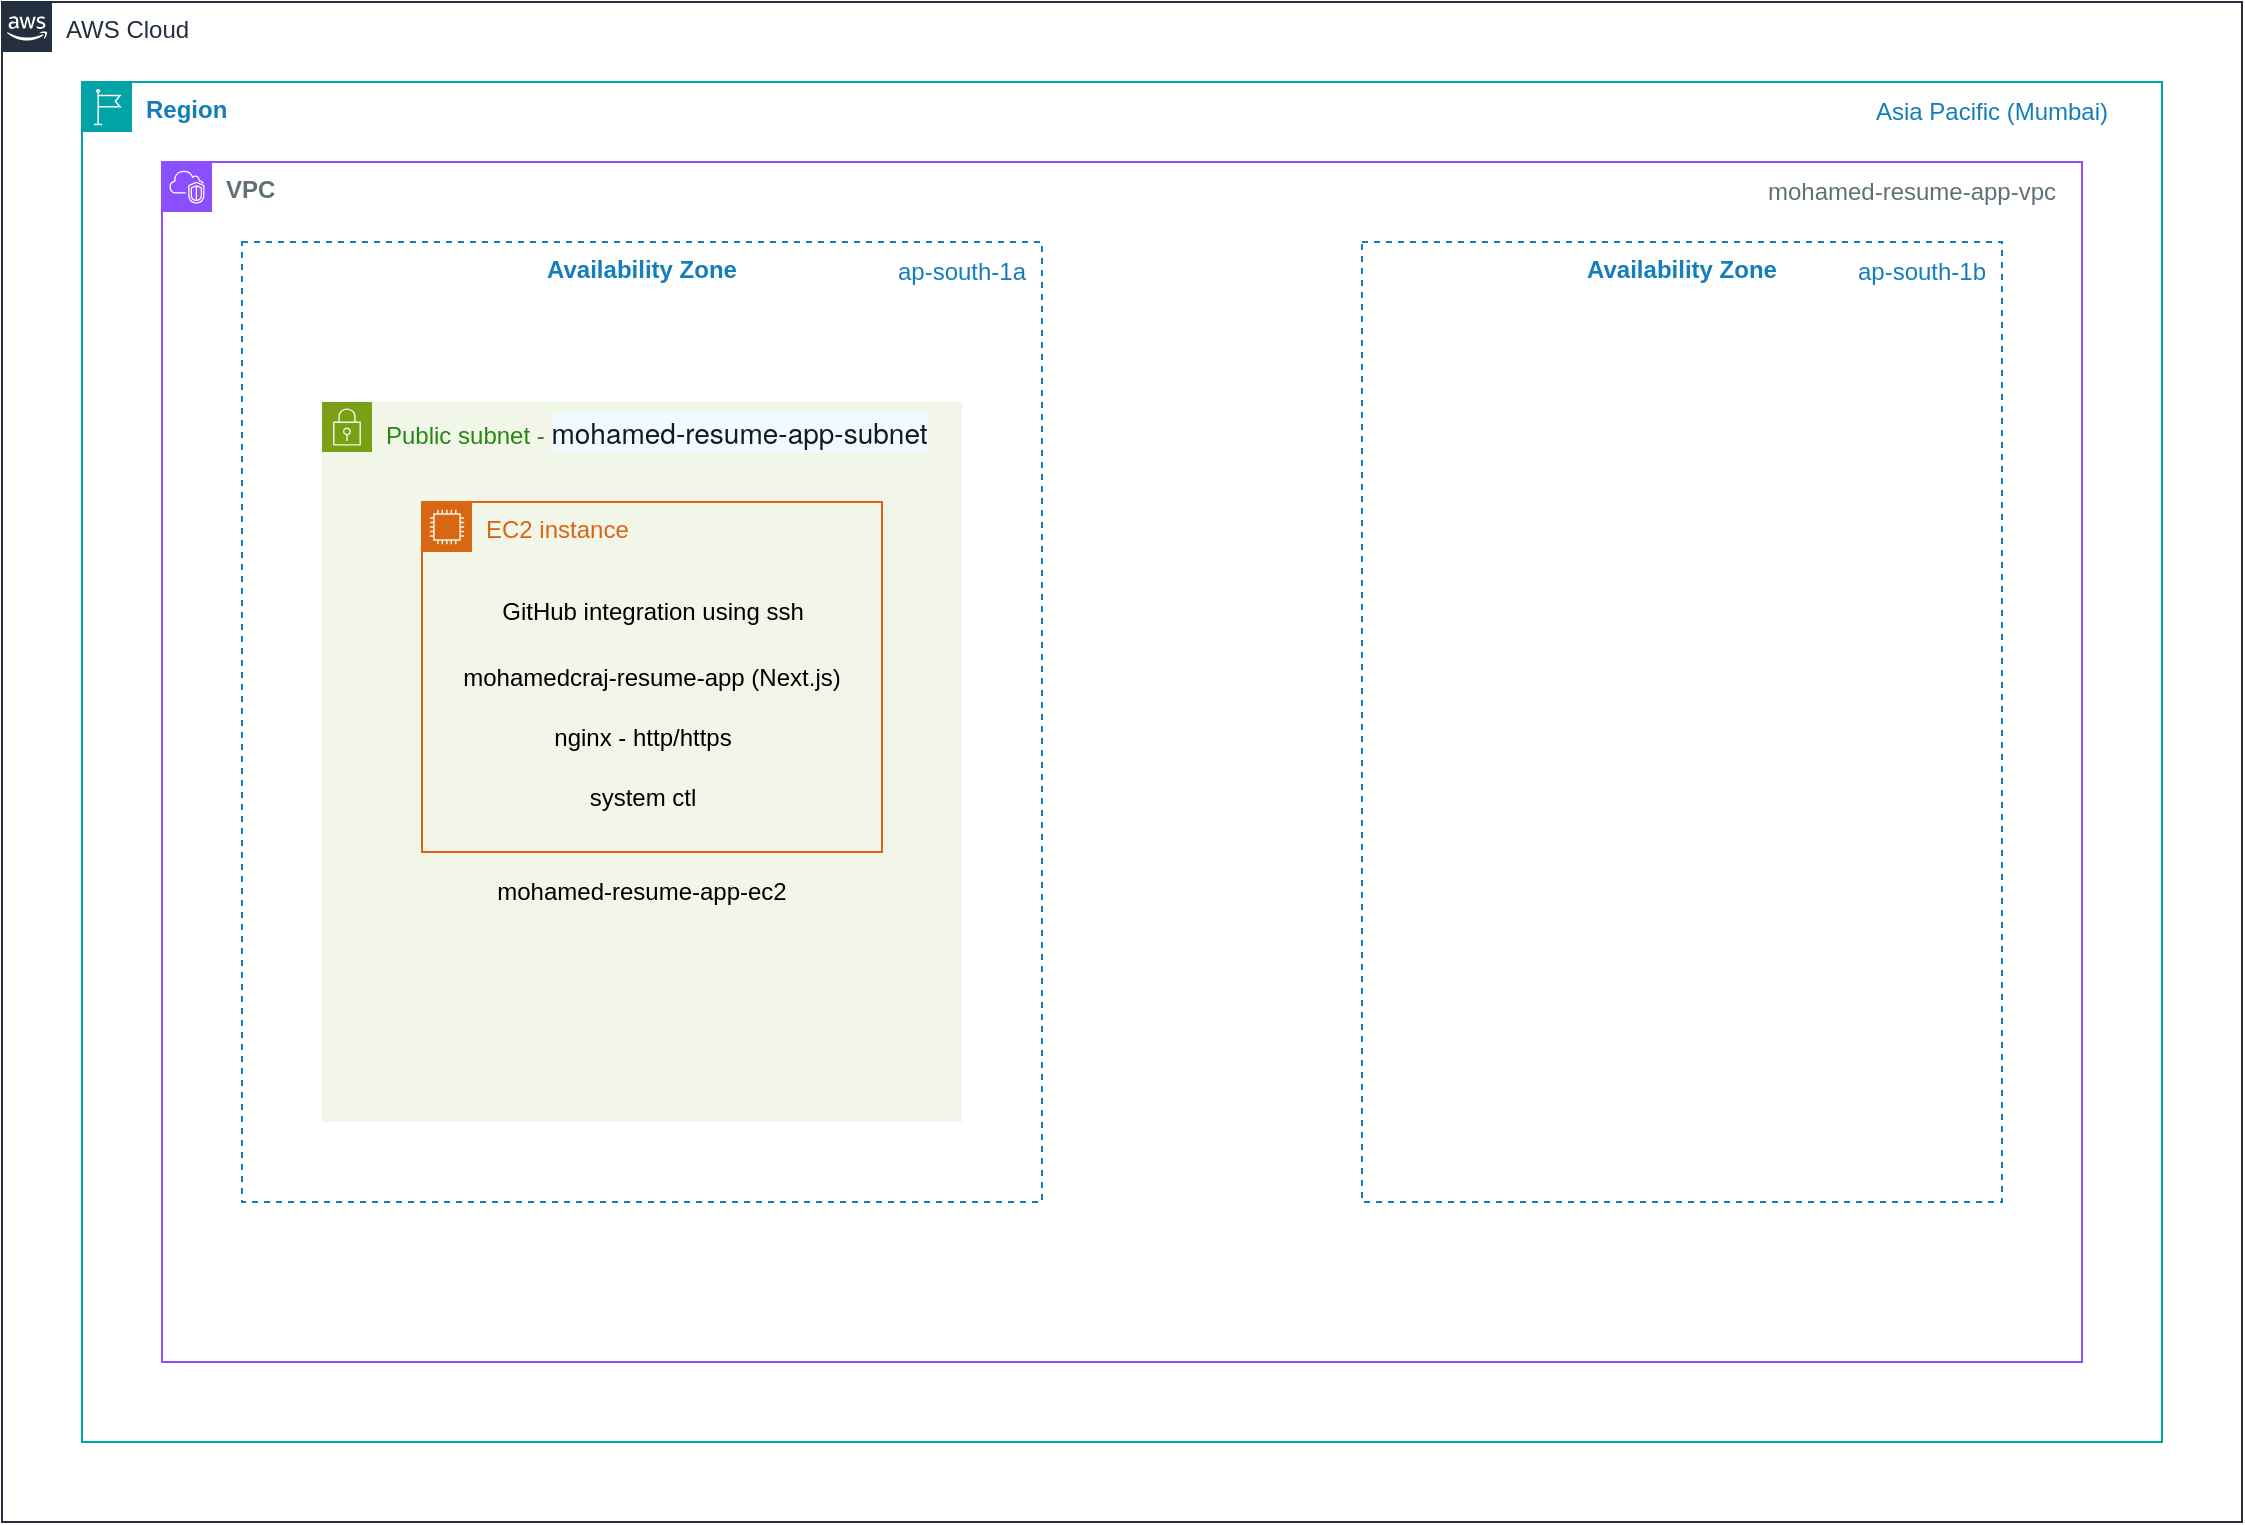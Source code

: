 <mxfile version="24.8.0">
  <diagram name="Page-1" id="13-ynUv5Vi8niWrXXFms">
    <mxGraphModel dx="1570" dy="1033" grid="1" gridSize="10" guides="1" tooltips="1" connect="1" arrows="1" fold="1" page="1" pageScale="1" pageWidth="1169" pageHeight="827" math="0" shadow="0">
      <root>
        <mxCell id="0" />
        <mxCell id="1" parent="0" />
        <mxCell id="L4TfTG_HE_Cz_6SOouko-1" value="&lt;b&gt;Region&lt;/b&gt;" style="points=[[0,0],[0.25,0],[0.5,0],[0.75,0],[1,0],[1,0.25],[1,0.5],[1,0.75],[1,1],[0.75,1],[0.5,1],[0.25,1],[0,1],[0,0.75],[0,0.5],[0,0.25]];outlineConnect=0;gradientColor=none;html=1;whiteSpace=wrap;fontSize=12;fontStyle=0;container=1;pointerEvents=0;collapsible=0;recursiveResize=0;shape=mxgraph.aws4.group;grIcon=mxgraph.aws4.group_region;strokeColor=#00A4A6;fillColor=none;verticalAlign=top;align=left;spacingLeft=30;fontColor=#147EBA;" parent="1" vertex="1">
          <mxGeometry x="80" y="80" width="1040" height="680" as="geometry" />
        </mxCell>
        <mxCell id="L4TfTG_HE_Cz_6SOouko-4" value="AWS Cloud" style="points=[[0,0],[0.25,0],[0.5,0],[0.75,0],[1,0],[1,0.25],[1,0.5],[1,0.75],[1,1],[0.75,1],[0.5,1],[0.25,1],[0,1],[0,0.75],[0,0.5],[0,0.25]];outlineConnect=0;gradientColor=none;html=1;whiteSpace=wrap;fontSize=12;fontStyle=0;container=1;pointerEvents=0;collapsible=0;recursiveResize=0;shape=mxgraph.aws4.group;grIcon=mxgraph.aws4.group_aws_cloud_alt;strokeColor=#232F3E;fillColor=none;verticalAlign=top;align=left;spacingLeft=30;fontColor=#232F3E;dashed=0;" parent="1" vertex="1">
          <mxGeometry x="40" y="40" width="1120" height="760" as="geometry" />
        </mxCell>
        <mxCell id="x8ulssIdyP4FOZrkm7Mt-1" value="&lt;span style=&quot;caret-color: rgb(20, 126, 186); color: rgb(20, 126, 186); text-align: left;&quot;&gt;Asia Pacific (Mumbai)&lt;/span&gt;" style="text;html=1;align=center;verticalAlign=middle;whiteSpace=wrap;rounded=0;" vertex="1" parent="L4TfTG_HE_Cz_6SOouko-4">
          <mxGeometry x="930" y="40" width="130" height="30" as="geometry" />
        </mxCell>
        <mxCell id="L4TfTG_HE_Cz_6SOouko-7" value="&lt;font color=&quot;#607175&quot;&gt;&lt;b&gt;VPC&lt;/b&gt;&lt;/font&gt;" style="points=[[0,0],[0.25,0],[0.5,0],[0.75,0],[1,0],[1,0.25],[1,0.5],[1,0.75],[1,1],[0.75,1],[0.5,1],[0.25,1],[0,1],[0,0.75],[0,0.5],[0,0.25]];outlineConnect=0;gradientColor=none;html=1;whiteSpace=wrap;fontSize=12;fontStyle=0;container=1;pointerEvents=0;collapsible=0;recursiveResize=0;shape=mxgraph.aws4.group;grIcon=mxgraph.aws4.group_vpc2;strokeColor=#8C4FFF;fillColor=none;verticalAlign=top;align=left;spacingLeft=30;fontColor=#AAB7B8;dashed=0;" parent="1" vertex="1">
          <mxGeometry x="120" y="120" width="960" height="600" as="geometry" />
        </mxCell>
        <mxCell id="L4TfTG_HE_Cz_6SOouko-2" value="&lt;b&gt;Availability Zone&lt;/b&gt;" style="fillColor=none;strokeColor=#147EBA;dashed=1;verticalAlign=top;fontStyle=0;fontColor=#147EBA;whiteSpace=wrap;html=1;" parent="L4TfTG_HE_Cz_6SOouko-7" vertex="1">
          <mxGeometry x="40" y="40" width="400" height="480" as="geometry" />
        </mxCell>
        <mxCell id="L4TfTG_HE_Cz_6SOouko-5" value="&lt;b&gt;Availability Zone&lt;/b&gt;" style="fillColor=none;strokeColor=#147EBA;dashed=1;verticalAlign=top;fontStyle=0;fontColor=#147EBA;whiteSpace=wrap;html=1;" parent="L4TfTG_HE_Cz_6SOouko-7" vertex="1">
          <mxGeometry x="600" y="40" width="320" height="480" as="geometry" />
        </mxCell>
        <mxCell id="2Y4jXMCBEfJ4xLDZcFPG-1" value="Public subnet -&amp;nbsp;&lt;span style=&quot;white-space: nowrap; caret-color: rgb(22, 25, 31); color: rgb(22, 25, 31); font-family: &amp;quot;Amazon Ember&amp;quot;, &amp;quot;Helvetica Neue&amp;quot;, Roboto, Arial, sans-serif; font-size: 14px; background-color: rgb(241, 250, 255);&quot;&gt;mohamed-resume-app-subnet&lt;/span&gt;" style="points=[[0,0],[0.25,0],[0.5,0],[0.75,0],[1,0],[1,0.25],[1,0.5],[1,0.75],[1,1],[0.75,1],[0.5,1],[0.25,1],[0,1],[0,0.75],[0,0.5],[0,0.25]];outlineConnect=0;gradientColor=none;html=1;whiteSpace=wrap;fontSize=12;fontStyle=0;container=1;pointerEvents=0;collapsible=0;recursiveResize=0;shape=mxgraph.aws4.group;grIcon=mxgraph.aws4.group_security_group;grStroke=0;strokeColor=#7AA116;fillColor=#F2F6E8;verticalAlign=top;align=left;spacingLeft=30;fontColor=#248814;dashed=0;" parent="L4TfTG_HE_Cz_6SOouko-7" vertex="1">
          <mxGeometry x="80" y="120" width="320" height="360" as="geometry" />
        </mxCell>
        <mxCell id="2Y4jXMCBEfJ4xLDZcFPG-4" value="mohamed-resume-app-ec2" style="text;html=1;align=center;verticalAlign=middle;whiteSpace=wrap;rounded=0;" parent="2Y4jXMCBEfJ4xLDZcFPG-1" vertex="1">
          <mxGeometry x="70" y="230" width="180" height="30" as="geometry" />
        </mxCell>
        <mxCell id="x8ulssIdyP4FOZrkm7Mt-2" value="&lt;span style=&quot;caret-color: rgb(96, 113, 117); color: rgb(96, 113, 117); text-align: left;&quot;&gt;mohamed-resume-app-vpc&lt;/span&gt;" style="text;html=1;align=center;verticalAlign=middle;whiteSpace=wrap;rounded=0;" vertex="1" parent="L4TfTG_HE_Cz_6SOouko-7">
          <mxGeometry x="800" width="150" height="30" as="geometry" />
        </mxCell>
        <mxCell id="x8ulssIdyP4FOZrkm7Mt-3" value="&lt;span style=&quot;caret-color: rgb(20, 126, 186); color: rgb(20, 126, 186);&quot;&gt;ap-south-1a&lt;/span&gt;" style="text;html=1;align=center;verticalAlign=middle;whiteSpace=wrap;rounded=0;" vertex="1" parent="L4TfTG_HE_Cz_6SOouko-7">
          <mxGeometry x="360" y="40" width="80" height="30" as="geometry" />
        </mxCell>
        <mxCell id="x8ulssIdyP4FOZrkm7Mt-4" value="&lt;span style=&quot;caret-color: rgb(20, 126, 186); color: rgb(20, 126, 186);&quot;&gt;ap-south-1b&lt;/span&gt;" style="text;html=1;align=center;verticalAlign=middle;whiteSpace=wrap;rounded=0;" vertex="1" parent="L4TfTG_HE_Cz_6SOouko-7">
          <mxGeometry x="840" y="40" width="80" height="30" as="geometry" />
        </mxCell>
        <mxCell id="x8ulssIdyP4FOZrkm7Mt-6" value="mohamedcraj-resume-app (Next.js)" style="text;html=1;align=center;verticalAlign=middle;whiteSpace=wrap;rounded=0;" vertex="1" parent="L4TfTG_HE_Cz_6SOouko-7">
          <mxGeometry x="140" y="242.5" width="210" height="30" as="geometry" />
        </mxCell>
        <mxCell id="x8ulssIdyP4FOZrkm7Mt-5" value="EC2 instance" style="points=[[0,0],[0.25,0],[0.5,0],[0.75,0],[1,0],[1,0.25],[1,0.5],[1,0.75],[1,1],[0.75,1],[0.5,1],[0.25,1],[0,1],[0,0.75],[0,0.5],[0,0.25]];outlineConnect=0;gradientColor=none;html=1;whiteSpace=wrap;fontSize=12;fontStyle=0;container=1;pointerEvents=0;collapsible=0;recursiveResize=0;shape=mxgraph.aws4.group;grIcon=mxgraph.aws4.group_ec2_instance_contents;strokeColor=#D86613;fillColor=none;verticalAlign=top;align=left;spacingLeft=30;fontColor=#D86613;dashed=0;" vertex="1" parent="L4TfTG_HE_Cz_6SOouko-7">
          <mxGeometry x="130" y="170" width="230" height="175" as="geometry" />
        </mxCell>
        <mxCell id="x8ulssIdyP4FOZrkm7Mt-8" value="system ctl" style="text;html=1;align=center;verticalAlign=middle;whiteSpace=wrap;rounded=0;" vertex="1" parent="L4TfTG_HE_Cz_6SOouko-7">
          <mxGeometry x="162.5" y="302.5" width="155" height="30" as="geometry" />
        </mxCell>
        <mxCell id="x8ulssIdyP4FOZrkm7Mt-9" value="GitHub integration using ssh" style="text;html=1;align=center;verticalAlign=middle;whiteSpace=wrap;rounded=0;" vertex="1" parent="L4TfTG_HE_Cz_6SOouko-7">
          <mxGeometry x="167.5" y="210" width="155" height="30" as="geometry" />
        </mxCell>
        <mxCell id="x8ulssIdyP4FOZrkm7Mt-7" value="nginx - http/https" style="text;html=1;align=center;verticalAlign=middle;whiteSpace=wrap;rounded=0;" vertex="1" parent="L4TfTG_HE_Cz_6SOouko-7">
          <mxGeometry x="162.5" y="272.5" width="155" height="30" as="geometry" />
        </mxCell>
      </root>
    </mxGraphModel>
  </diagram>
</mxfile>
